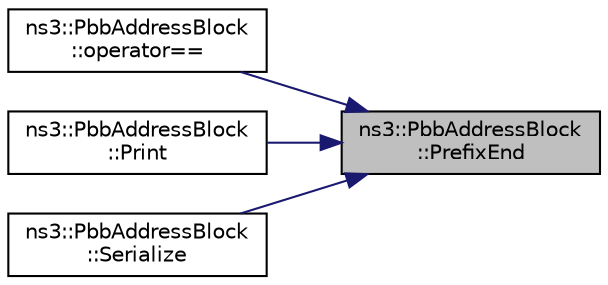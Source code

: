digraph "ns3::PbbAddressBlock::PrefixEnd"
{
 // LATEX_PDF_SIZE
  edge [fontname="Helvetica",fontsize="10",labelfontname="Helvetica",labelfontsize="10"];
  node [fontname="Helvetica",fontsize="10",shape=record];
  rankdir="RL";
  Node1 [label="ns3::PbbAddressBlock\l::PrefixEnd",height=0.2,width=0.4,color="black", fillcolor="grey75", style="filled", fontcolor="black",tooltip=" "];
  Node1 -> Node2 [dir="back",color="midnightblue",fontsize="10",style="solid",fontname="Helvetica"];
  Node2 [label="ns3::PbbAddressBlock\l::operator==",height=0.2,width=0.4,color="black", fillcolor="white", style="filled",URL="$classns3_1_1_pbb_address_block.html#ae2c546ed8eb0159b91171f93c23b4462",tooltip="Equality operator for PbbAddressBlock."];
  Node1 -> Node3 [dir="back",color="midnightblue",fontsize="10",style="solid",fontname="Helvetica"];
  Node3 [label="ns3::PbbAddressBlock\l::Print",height=0.2,width=0.4,color="black", fillcolor="white", style="filled",URL="$classns3_1_1_pbb_address_block.html#ae5ddbe78a69a372be0c25938a9625446",tooltip="Pretty-prints the contents of this address block, with specified indentation."];
  Node1 -> Node4 [dir="back",color="midnightblue",fontsize="10",style="solid",fontname="Helvetica"];
  Node4 [label="ns3::PbbAddressBlock\l::Serialize",height=0.2,width=0.4,color="black", fillcolor="white", style="filled",URL="$classns3_1_1_pbb_address_block.html#a377f271eaac72b6755b25842e13badc5",tooltip="Serializes this address block into the specified buffer."];
}
